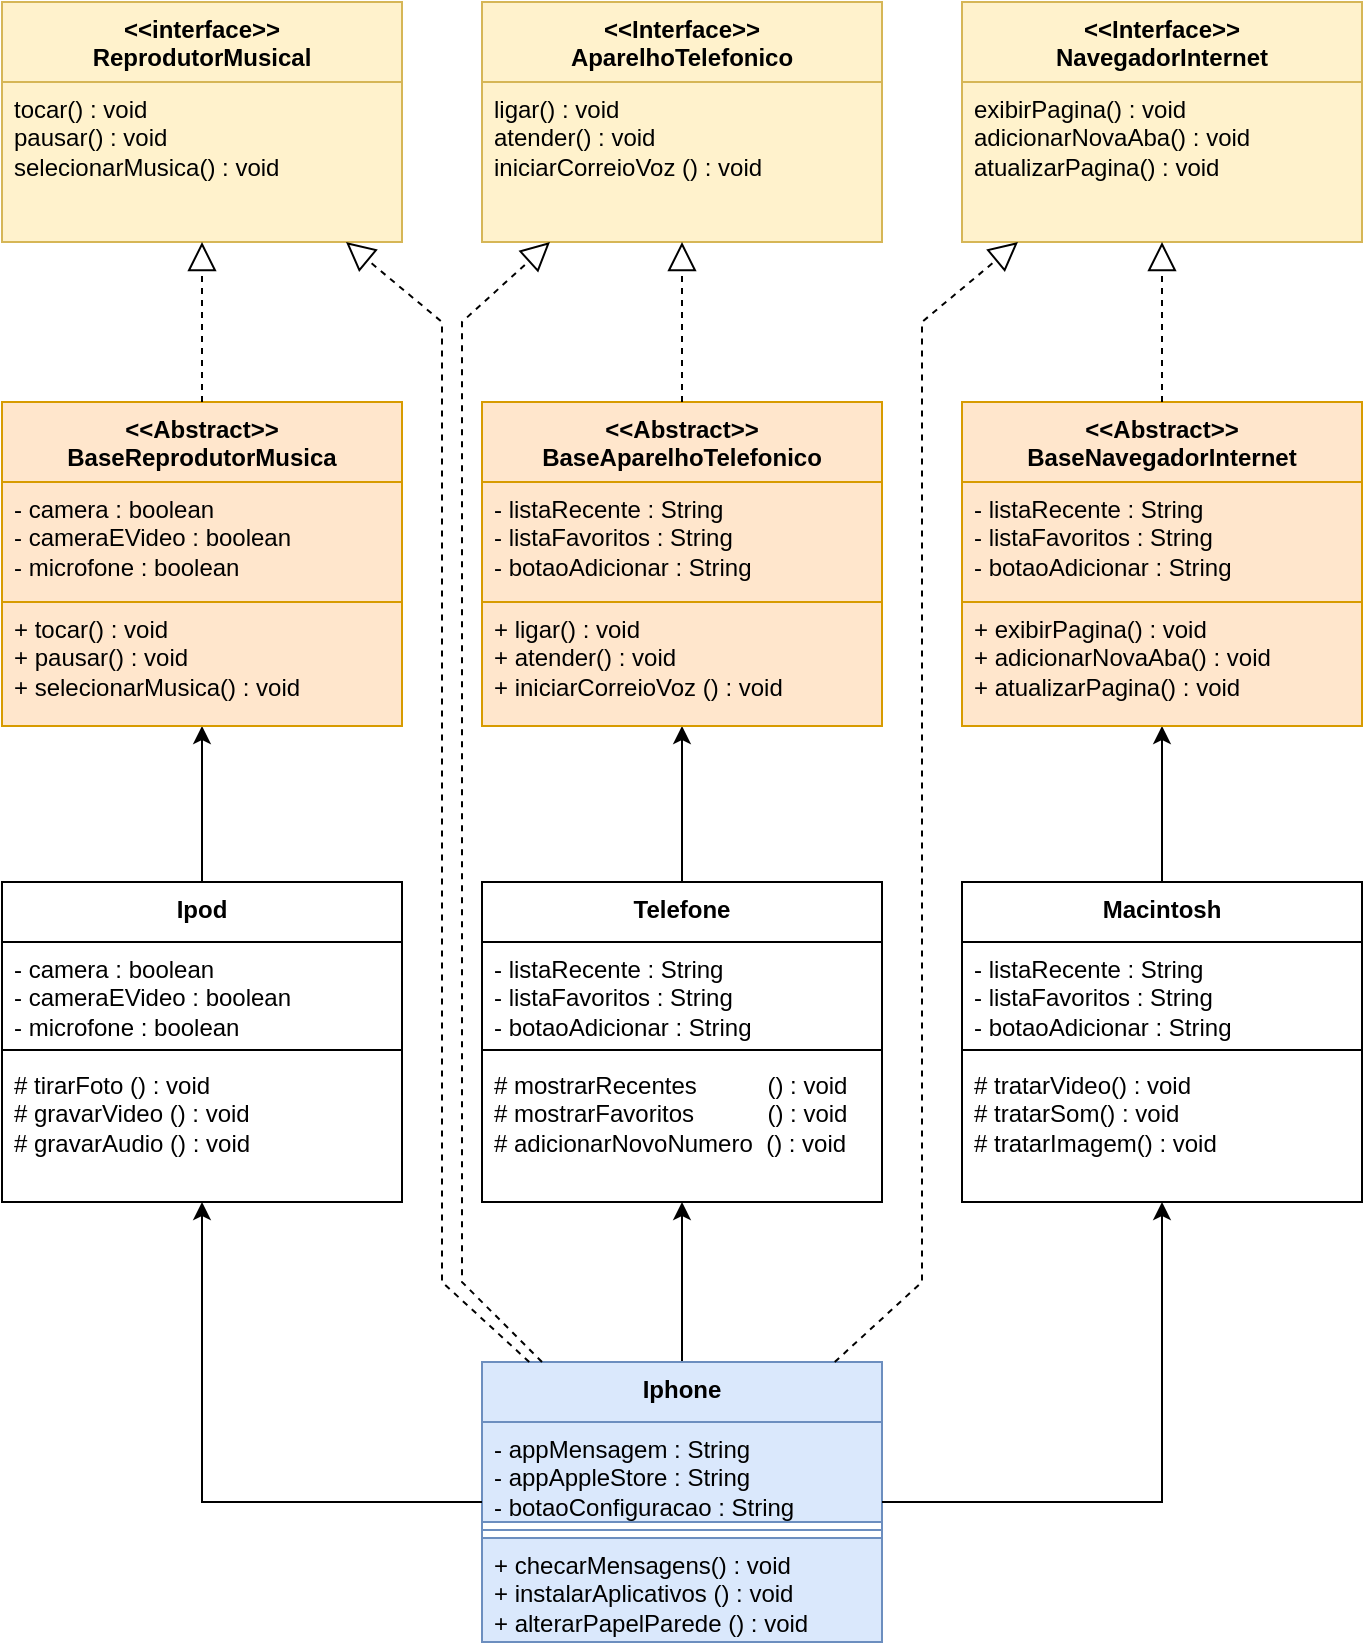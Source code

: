 <mxfile version="24.4.2" type="device">
  <diagram id="C5RBs43oDa-KdzZeNtuy" name="Page-1">
    <mxGraphModel dx="1354" dy="720" grid="1" gridSize="10" guides="1" tooltips="1" connect="1" arrows="1" fold="1" page="1" pageScale="1" pageWidth="827" pageHeight="1169" math="0" shadow="0">
      <root>
        <mxCell id="WIyWlLk6GJQsqaUBKTNV-0" />
        <mxCell id="WIyWlLk6GJQsqaUBKTNV-1" parent="WIyWlLk6GJQsqaUBKTNV-0" />
        <mxCell id="gG3IYMchynzJQPtn4zhY-5" value="&lt;div&gt;&amp;lt;&amp;lt;interface&amp;gt;&amp;gt;&lt;/div&gt;ReprodutorMusical" style="swimlane;fontStyle=1;align=center;verticalAlign=top;childLayout=stackLayout;horizontal=1;startSize=40;horizontalStack=0;resizeParent=1;resizeParentMax=0;resizeLast=0;collapsible=1;marginBottom=0;whiteSpace=wrap;html=1;fillColor=#fff2cc;strokeColor=#d6b656;" parent="WIyWlLk6GJQsqaUBKTNV-1" vertex="1">
          <mxGeometry x="80" y="40" width="200" height="120" as="geometry">
            <mxRectangle x="330" y="60" width="140" height="30" as="alternateBounds" />
          </mxGeometry>
        </mxCell>
        <mxCell id="gG3IYMchynzJQPtn4zhY-8" value="tocar() : void&lt;div&gt;pausar() : void&lt;/div&gt;&lt;div&gt;selecionarMusica() : void&lt;/div&gt;" style="text;strokeColor=#d6b656;fillColor=#fff2cc;align=left;verticalAlign=top;spacingLeft=4;spacingRight=4;overflow=hidden;rotatable=0;points=[[0,0.5],[1,0.5]];portConstraint=eastwest;whiteSpace=wrap;html=1;" parent="gG3IYMchynzJQPtn4zhY-5" vertex="1">
          <mxGeometry y="40" width="200" height="80" as="geometry" />
        </mxCell>
        <mxCell id="gG3IYMchynzJQPtn4zhY-9" value="&lt;div&gt;&amp;lt;&amp;lt;Interface&amp;gt;&amp;gt;&lt;/div&gt;&lt;div&gt;AparelhoTelefonico&lt;/div&gt;" style="swimlane;fontStyle=1;align=center;verticalAlign=top;childLayout=stackLayout;horizontal=1;startSize=40;horizontalStack=0;resizeParent=1;resizeParentMax=0;resizeLast=0;collapsible=1;marginBottom=0;whiteSpace=wrap;html=1;fillColor=#fff2cc;strokeColor=#d6b656;" parent="WIyWlLk6GJQsqaUBKTNV-1" vertex="1">
          <mxGeometry x="320" y="40" width="200" height="120" as="geometry">
            <mxRectangle x="330" y="60" width="140" height="30" as="alternateBounds" />
          </mxGeometry>
        </mxCell>
        <mxCell id="gG3IYMchynzJQPtn4zhY-12" value="ligar() : void&lt;div&gt;atender() :&amp;nbsp;&lt;span style=&quot;background-color: initial;&quot;&gt;void&lt;/span&gt;&lt;/div&gt;&lt;div&gt;&lt;span style=&quot;background-color: initial;&quot;&gt;iniciarCorreioVoz () : void&lt;/span&gt;&lt;/div&gt;" style="text;strokeColor=#d6b656;fillColor=#fff2cc;align=left;verticalAlign=top;spacingLeft=4;spacingRight=4;overflow=hidden;rotatable=0;points=[[0,0.5],[1,0.5]];portConstraint=eastwest;whiteSpace=wrap;html=1;" parent="gG3IYMchynzJQPtn4zhY-9" vertex="1">
          <mxGeometry y="40" width="200" height="80" as="geometry" />
        </mxCell>
        <mxCell id="gG3IYMchynzJQPtn4zhY-13" value="&lt;div&gt;&amp;lt;&amp;lt;Interface&amp;gt;&amp;gt;&lt;/div&gt;&lt;div&gt;NavegadorInternet&lt;/div&gt;" style="swimlane;fontStyle=1;align=center;verticalAlign=top;childLayout=stackLayout;horizontal=1;startSize=40;horizontalStack=0;resizeParent=1;resizeParentMax=0;resizeLast=0;collapsible=1;marginBottom=0;whiteSpace=wrap;html=1;fillColor=#fff2cc;strokeColor=#d6b656;" parent="WIyWlLk6GJQsqaUBKTNV-1" vertex="1">
          <mxGeometry x="560" y="40" width="200" height="120" as="geometry">
            <mxRectangle x="330" y="60" width="140" height="30" as="alternateBounds" />
          </mxGeometry>
        </mxCell>
        <mxCell id="gG3IYMchynzJQPtn4zhY-16" value="exibirPagina() : void&lt;div&gt;adicionarNovaAba() :&amp;nbsp;&lt;span style=&quot;background-color: initial;&quot;&gt;void&lt;/span&gt;&lt;/div&gt;&lt;div&gt;atualizarPagina() :&amp;nbsp;&lt;span style=&quot;background-color: initial;&quot;&gt;void&lt;/span&gt;&lt;/div&gt;" style="text;strokeColor=#d6b656;fillColor=#fff2cc;align=left;verticalAlign=top;spacingLeft=4;spacingRight=4;overflow=hidden;rotatable=0;points=[[0,0.5],[1,0.5]];portConstraint=eastwest;whiteSpace=wrap;html=1;" parent="gG3IYMchynzJQPtn4zhY-13" vertex="1">
          <mxGeometry y="40" width="200" height="80" as="geometry" />
        </mxCell>
        <mxCell id="VbUilsRA8b_ytFJ26kx1-20" value="" style="edgeStyle=orthogonalEdgeStyle;rounded=0;orthogonalLoop=1;jettySize=auto;html=1;" edge="1" parent="WIyWlLk6GJQsqaUBKTNV-1" source="gG3IYMchynzJQPtn4zhY-17" target="VbUilsRA8b_ytFJ26kx1-4">
          <mxGeometry relative="1" as="geometry">
            <Array as="points">
              <mxPoint x="180" y="400" />
              <mxPoint x="180" y="400" />
            </Array>
          </mxGeometry>
        </mxCell>
        <mxCell id="gG3IYMchynzJQPtn4zhY-17" value="&lt;div&gt;Ipod&lt;/div&gt;" style="swimlane;fontStyle=1;align=center;verticalAlign=top;childLayout=stackLayout;horizontal=1;startSize=30;horizontalStack=0;resizeParent=1;resizeParentMax=0;resizeLast=0;collapsible=1;marginBottom=0;whiteSpace=wrap;html=1;" parent="WIyWlLk6GJQsqaUBKTNV-1" vertex="1">
          <mxGeometry x="80" y="480" width="200" height="160" as="geometry">
            <mxRectangle x="330" y="60" width="140" height="30" as="alternateBounds" />
          </mxGeometry>
        </mxCell>
        <mxCell id="gG3IYMchynzJQPtn4zhY-18" value="&lt;div&gt;- camera : boolean&lt;/div&gt;&lt;div&gt;- cameraEVideo : boolean&lt;/div&gt;&lt;div&gt;- microfone : boolean&lt;/div&gt;" style="text;strokeColor=none;fillColor=none;align=left;verticalAlign=top;spacingLeft=4;spacingRight=4;overflow=hidden;rotatable=0;points=[[0,0.5],[1,0.5]];portConstraint=eastwest;whiteSpace=wrap;html=1;" parent="gG3IYMchynzJQPtn4zhY-17" vertex="1">
          <mxGeometry y="30" width="200" height="50" as="geometry" />
        </mxCell>
        <mxCell id="gG3IYMchynzJQPtn4zhY-19" value="" style="line;strokeWidth=1;fillColor=none;align=left;verticalAlign=middle;spacingTop=-1;spacingLeft=3;spacingRight=3;rotatable=0;labelPosition=right;points=[];portConstraint=eastwest;strokeColor=inherit;" parent="gG3IYMchynzJQPtn4zhY-17" vertex="1">
          <mxGeometry y="80" width="200" height="8" as="geometry" />
        </mxCell>
        <mxCell id="gG3IYMchynzJQPtn4zhY-20" value="# tirarFoto () : void&lt;span style=&quot;white-space: pre;&quot;&gt;&#x9;&lt;/span&gt;&lt;span style=&quot;white-space: pre;&quot;&gt;&#x9;&lt;/span&gt;&lt;span style=&quot;white-space: pre;&quot;&gt;&#x9;&lt;/span&gt;&lt;div&gt;# gravarVideo () : void&lt;/div&gt;&lt;div&gt;# gravarAudio () : void&lt;/div&gt;" style="text;strokeColor=none;fillColor=none;align=left;verticalAlign=top;spacingLeft=4;spacingRight=4;overflow=hidden;rotatable=0;points=[[0,0.5],[1,0.5]];portConstraint=eastwest;whiteSpace=wrap;html=1;" parent="gG3IYMchynzJQPtn4zhY-17" vertex="1">
          <mxGeometry y="88" width="200" height="72" as="geometry" />
        </mxCell>
        <mxCell id="VbUilsRA8b_ytFJ26kx1-21" value="" style="edgeStyle=orthogonalEdgeStyle;rounded=0;orthogonalLoop=1;jettySize=auto;html=1;" edge="1" parent="WIyWlLk6GJQsqaUBKTNV-1" source="gG3IYMchynzJQPtn4zhY-22" target="VbUilsRA8b_ytFJ26kx1-8">
          <mxGeometry relative="1" as="geometry">
            <Array as="points">
              <mxPoint x="420" y="410" />
              <mxPoint x="420" y="410" />
            </Array>
          </mxGeometry>
        </mxCell>
        <mxCell id="gG3IYMchynzJQPtn4zhY-22" value="&lt;div&gt;Telefone&lt;/div&gt;" style="swimlane;fontStyle=1;align=center;verticalAlign=top;childLayout=stackLayout;horizontal=1;startSize=30;horizontalStack=0;resizeParent=1;resizeParentMax=0;resizeLast=0;collapsible=1;marginBottom=0;whiteSpace=wrap;html=1;" parent="WIyWlLk6GJQsqaUBKTNV-1" vertex="1">
          <mxGeometry x="320" y="480" width="200" height="160" as="geometry">
            <mxRectangle x="330" y="60" width="140" height="30" as="alternateBounds" />
          </mxGeometry>
        </mxCell>
        <mxCell id="gG3IYMchynzJQPtn4zhY-23" value="&lt;div&gt;- listaRecente : String&lt;/div&gt;&lt;div&gt;- listaFavoritos : String&lt;/div&gt;&lt;div&gt;- botaoAdicionar : String&lt;/div&gt;" style="text;strokeColor=none;fillColor=none;align=left;verticalAlign=top;spacingLeft=4;spacingRight=4;overflow=hidden;rotatable=0;points=[[0,0.5],[1,0.5]];portConstraint=eastwest;whiteSpace=wrap;html=1;" parent="gG3IYMchynzJQPtn4zhY-22" vertex="1">
          <mxGeometry y="30" width="200" height="50" as="geometry" />
        </mxCell>
        <mxCell id="gG3IYMchynzJQPtn4zhY-24" value="" style="line;strokeWidth=1;fillColor=none;align=left;verticalAlign=middle;spacingTop=-1;spacingLeft=3;spacingRight=3;rotatable=0;labelPosition=right;points=[];portConstraint=eastwest;strokeColor=inherit;" parent="gG3IYMchynzJQPtn4zhY-22" vertex="1">
          <mxGeometry y="80" width="200" height="8" as="geometry" />
        </mxCell>
        <mxCell id="gG3IYMchynzJQPtn4zhY-25" value="# mostrarRecentes&lt;span style=&quot;white-space: pre;&quot;&gt;&#x9;&lt;span style=&quot;white-space: pre;&quot;&gt;&#x9;&lt;/span&gt;&lt;/span&gt; () : void&lt;div&gt;# mostrarFavoritos &lt;span style=&quot;white-space: pre;&quot;&gt;&#x9;&lt;/span&gt;&lt;span style=&quot;white-space: pre;&quot;&gt;&#x9;&lt;/span&gt;&amp;nbsp;() : void&lt;/div&gt;&lt;div&gt;# adicionarNovoNumero&amp;nbsp; () : void&lt;/div&gt;" style="text;strokeColor=none;fillColor=none;align=left;verticalAlign=top;spacingLeft=4;spacingRight=4;overflow=hidden;rotatable=0;points=[[0,0.5],[1,0.5]];portConstraint=eastwest;whiteSpace=wrap;html=1;" parent="gG3IYMchynzJQPtn4zhY-22" vertex="1">
          <mxGeometry y="88" width="200" height="72" as="geometry" />
        </mxCell>
        <mxCell id="VbUilsRA8b_ytFJ26kx1-22" value="" style="edgeStyle=orthogonalEdgeStyle;rounded=0;orthogonalLoop=1;jettySize=auto;html=1;" edge="1" parent="WIyWlLk6GJQsqaUBKTNV-1" source="gG3IYMchynzJQPtn4zhY-32" target="VbUilsRA8b_ytFJ26kx1-12">
          <mxGeometry relative="1" as="geometry">
            <Array as="points">
              <mxPoint x="660" y="400" />
              <mxPoint x="660" y="400" />
            </Array>
          </mxGeometry>
        </mxCell>
        <mxCell id="gG3IYMchynzJQPtn4zhY-32" value="&lt;div&gt;Macintosh&lt;/div&gt;" style="swimlane;fontStyle=1;align=center;verticalAlign=top;childLayout=stackLayout;horizontal=1;startSize=30;horizontalStack=0;resizeParent=1;resizeParentMax=0;resizeLast=0;collapsible=1;marginBottom=0;whiteSpace=wrap;html=1;" parent="WIyWlLk6GJQsqaUBKTNV-1" vertex="1">
          <mxGeometry x="560" y="480" width="200" height="160" as="geometry">
            <mxRectangle x="330" y="60" width="140" height="30" as="alternateBounds" />
          </mxGeometry>
        </mxCell>
        <mxCell id="gG3IYMchynzJQPtn4zhY-33" value="&lt;div&gt;- listaRecente : String&lt;/div&gt;&lt;div&gt;- listaFavoritos : String&lt;/div&gt;&lt;div&gt;- botaoAdicionar : String&lt;/div&gt;" style="text;strokeColor=none;fillColor=none;align=left;verticalAlign=top;spacingLeft=4;spacingRight=4;overflow=hidden;rotatable=0;points=[[0,0.5],[1,0.5]];portConstraint=eastwest;whiteSpace=wrap;html=1;" parent="gG3IYMchynzJQPtn4zhY-32" vertex="1">
          <mxGeometry y="30" width="200" height="50" as="geometry" />
        </mxCell>
        <mxCell id="gG3IYMchynzJQPtn4zhY-34" value="" style="line;strokeWidth=1;fillColor=none;align=left;verticalAlign=middle;spacingTop=-1;spacingLeft=3;spacingRight=3;rotatable=0;labelPosition=right;points=[];portConstraint=eastwest;strokeColor=inherit;" parent="gG3IYMchynzJQPtn4zhY-32" vertex="1">
          <mxGeometry y="80" width="200" height="8" as="geometry" />
        </mxCell>
        <mxCell id="gG3IYMchynzJQPtn4zhY-35" value="# tratarVideo() : void&lt;div&gt;# tratarSom() : void&lt;/div&gt;&lt;div&gt;# tratarImagem() : void&lt;/div&gt;" style="text;strokeColor=none;fillColor=none;align=left;verticalAlign=top;spacingLeft=4;spacingRight=4;overflow=hidden;rotatable=0;points=[[0,0.5],[1,0.5]];portConstraint=eastwest;whiteSpace=wrap;html=1;" parent="gG3IYMchynzJQPtn4zhY-32" vertex="1">
          <mxGeometry y="88" width="200" height="72" as="geometry" />
        </mxCell>
        <mxCell id="VbUilsRA8b_ytFJ26kx1-23" value="" style="edgeStyle=orthogonalEdgeStyle;rounded=0;orthogonalLoop=1;jettySize=auto;html=1;" edge="1" parent="WIyWlLk6GJQsqaUBKTNV-1" source="gG3IYMchynzJQPtn4zhY-36" target="gG3IYMchynzJQPtn4zhY-25">
          <mxGeometry relative="1" as="geometry">
            <Array as="points">
              <mxPoint x="420" y="650" />
              <mxPoint x="420" y="650" />
            </Array>
          </mxGeometry>
        </mxCell>
        <mxCell id="gG3IYMchynzJQPtn4zhY-36" value="&lt;div&gt;Iphone&lt;/div&gt;" style="swimlane;fontStyle=1;align=center;verticalAlign=top;childLayout=stackLayout;horizontal=1;startSize=30;horizontalStack=0;resizeParent=1;resizeParentMax=0;resizeLast=0;collapsible=1;marginBottom=0;whiteSpace=wrap;html=1;fillColor=#dae8fc;strokeColor=#6c8ebf;" parent="WIyWlLk6GJQsqaUBKTNV-1" vertex="1">
          <mxGeometry x="320" y="720" width="200" height="140" as="geometry">
            <mxRectangle x="330" y="60" width="140" height="30" as="alternateBounds" />
          </mxGeometry>
        </mxCell>
        <mxCell id="gG3IYMchynzJQPtn4zhY-37" value="&lt;div&gt;- appMensagem : String&lt;/div&gt;&lt;div&gt;- appAppleStore : String&lt;/div&gt;&lt;div&gt;- botaoConfiguracao : String&lt;/div&gt;" style="text;strokeColor=#6c8ebf;fillColor=#dae8fc;align=left;verticalAlign=top;spacingLeft=4;spacingRight=4;overflow=hidden;rotatable=0;points=[[0,0.5],[1,0.5]];portConstraint=eastwest;whiteSpace=wrap;html=1;" parent="gG3IYMchynzJQPtn4zhY-36" vertex="1">
          <mxGeometry y="30" width="200" height="50" as="geometry" />
        </mxCell>
        <mxCell id="gG3IYMchynzJQPtn4zhY-38" value="" style="line;strokeWidth=1;fillColor=#dae8fc;align=left;verticalAlign=middle;spacingTop=-1;spacingLeft=3;spacingRight=3;rotatable=0;labelPosition=right;points=[];portConstraint=eastwest;strokeColor=#6c8ebf;" parent="gG3IYMchynzJQPtn4zhY-36" vertex="1">
          <mxGeometry y="80" width="200" height="8" as="geometry" />
        </mxCell>
        <mxCell id="gG3IYMchynzJQPtn4zhY-39" value="+ checarMensagens() : void&lt;div&gt;+ instalarAplicativos () : void&lt;/div&gt;&lt;div&gt;+ alterarPapelParede () : void&lt;/div&gt;" style="text;strokeColor=#6c8ebf;fillColor=#dae8fc;align=left;verticalAlign=top;spacingLeft=4;spacingRight=4;overflow=hidden;rotatable=0;points=[[0,0.5],[1,0.5]];portConstraint=eastwest;whiteSpace=wrap;html=1;" parent="gG3IYMchynzJQPtn4zhY-36" vertex="1">
          <mxGeometry y="88" width="200" height="52" as="geometry" />
        </mxCell>
        <mxCell id="VbUilsRA8b_ytFJ26kx1-1" value="&lt;div&gt;&amp;lt;&amp;lt;Abstract&amp;gt;&amp;gt;&lt;/div&gt;&lt;div&gt;BaseReprodutorMusica&lt;/div&gt;" style="swimlane;fontStyle=1;align=center;verticalAlign=top;childLayout=stackLayout;horizontal=1;startSize=40;horizontalStack=0;resizeParent=1;resizeParentMax=0;resizeLast=0;collapsible=1;marginBottom=0;whiteSpace=wrap;html=1;fillColor=#ffe6cc;strokeColor=#d79b00;" vertex="1" parent="WIyWlLk6GJQsqaUBKTNV-1">
          <mxGeometry x="80" y="240" width="200" height="162" as="geometry">
            <mxRectangle x="330" y="60" width="140" height="30" as="alternateBounds" />
          </mxGeometry>
        </mxCell>
        <mxCell id="VbUilsRA8b_ytFJ26kx1-2" value="&lt;div&gt;- camera : boolean&lt;/div&gt;&lt;div&gt;- cameraEVideo : boolean&lt;/div&gt;&lt;div&gt;- microfone : boolean&lt;/div&gt;" style="text;strokeColor=#d79b00;fillColor=#ffe6cc;align=left;verticalAlign=top;spacingLeft=4;spacingRight=4;overflow=hidden;rotatable=0;points=[[0,0.5],[1,0.5]];portConstraint=eastwest;whiteSpace=wrap;html=1;" vertex="1" parent="VbUilsRA8b_ytFJ26kx1-1">
          <mxGeometry y="40" width="200" height="60" as="geometry" />
        </mxCell>
        <mxCell id="VbUilsRA8b_ytFJ26kx1-4" value="+ tocar() : void&lt;div&gt;+ pausar() : void&lt;/div&gt;&lt;div&gt;+ selecionarMusica() : void&lt;/div&gt;" style="text;strokeColor=#d79b00;fillColor=#ffe6cc;align=left;verticalAlign=top;spacingLeft=4;spacingRight=4;overflow=hidden;rotatable=0;points=[[0,0.5],[1,0.5]];portConstraint=eastwest;whiteSpace=wrap;html=1;" vertex="1" parent="VbUilsRA8b_ytFJ26kx1-1">
          <mxGeometry y="100" width="200" height="62" as="geometry" />
        </mxCell>
        <mxCell id="VbUilsRA8b_ytFJ26kx1-5" value="&lt;div&gt;&amp;lt;&amp;lt;Abstract&amp;gt;&amp;gt;&lt;/div&gt;&lt;div&gt;BaseAparelhoTelefonico&lt;/div&gt;" style="swimlane;fontStyle=1;align=center;verticalAlign=top;childLayout=stackLayout;horizontal=1;startSize=40;horizontalStack=0;resizeParent=1;resizeParentMax=0;resizeLast=0;collapsible=1;marginBottom=0;whiteSpace=wrap;html=1;fillColor=#ffe6cc;strokeColor=#d79b00;" vertex="1" parent="WIyWlLk6GJQsqaUBKTNV-1">
          <mxGeometry x="320" y="240" width="200" height="162" as="geometry">
            <mxRectangle x="330" y="60" width="140" height="30" as="alternateBounds" />
          </mxGeometry>
        </mxCell>
        <mxCell id="VbUilsRA8b_ytFJ26kx1-6" value="&lt;div&gt;- listaRecente : String&lt;/div&gt;&lt;div&gt;- listaFavoritos : String&lt;/div&gt;&lt;div&gt;- botaoAdicionar : String&lt;/div&gt;" style="text;strokeColor=#d79b00;fillColor=#ffe6cc;align=left;verticalAlign=top;spacingLeft=4;spacingRight=4;overflow=hidden;rotatable=0;points=[[0,0.5],[1,0.5]];portConstraint=eastwest;whiteSpace=wrap;html=1;" vertex="1" parent="VbUilsRA8b_ytFJ26kx1-5">
          <mxGeometry y="40" width="200" height="60" as="geometry" />
        </mxCell>
        <mxCell id="VbUilsRA8b_ytFJ26kx1-8" value="+ ligar() : void&lt;div&gt;+ atender() :&amp;nbsp;&lt;span style=&quot;background-color: initial;&quot;&gt;void&lt;/span&gt;&lt;/div&gt;&lt;div&gt;&lt;span style=&quot;background-color: initial;&quot;&gt;+ iniciarCorreioVoz () : void&lt;/span&gt;&lt;/div&gt;" style="text;strokeColor=#d79b00;fillColor=#ffe6cc;align=left;verticalAlign=top;spacingLeft=4;spacingRight=4;overflow=hidden;rotatable=0;points=[[0,0.5],[1,0.5]];portConstraint=eastwest;whiteSpace=wrap;html=1;" vertex="1" parent="VbUilsRA8b_ytFJ26kx1-5">
          <mxGeometry y="100" width="200" height="62" as="geometry" />
        </mxCell>
        <mxCell id="VbUilsRA8b_ytFJ26kx1-9" value="&lt;div&gt;&amp;lt;&amp;lt;Abstract&amp;gt;&amp;gt;&lt;/div&gt;&lt;div&gt;BaseNavegadorInternet&lt;/div&gt;" style="swimlane;fontStyle=1;align=center;verticalAlign=top;childLayout=stackLayout;horizontal=1;startSize=40;horizontalStack=0;resizeParent=1;resizeParentMax=0;resizeLast=0;collapsible=1;marginBottom=0;whiteSpace=wrap;html=1;fillColor=#ffe6cc;strokeColor=#d79b00;" vertex="1" parent="WIyWlLk6GJQsqaUBKTNV-1">
          <mxGeometry x="560" y="240" width="200" height="162" as="geometry">
            <mxRectangle x="330" y="60" width="140" height="30" as="alternateBounds" />
          </mxGeometry>
        </mxCell>
        <mxCell id="VbUilsRA8b_ytFJ26kx1-10" value="&lt;div&gt;- listaRecente : String&lt;/div&gt;&lt;div&gt;- listaFavoritos : String&lt;/div&gt;&lt;div&gt;- botaoAdicionar : String&lt;/div&gt;" style="text;strokeColor=#d79b00;fillColor=#ffe6cc;align=left;verticalAlign=top;spacingLeft=4;spacingRight=4;overflow=hidden;rotatable=0;points=[[0,0.5],[1,0.5]];portConstraint=eastwest;whiteSpace=wrap;html=1;" vertex="1" parent="VbUilsRA8b_ytFJ26kx1-9">
          <mxGeometry y="40" width="200" height="60" as="geometry" />
        </mxCell>
        <mxCell id="VbUilsRA8b_ytFJ26kx1-12" value="+ exibirPagina() : void&lt;div&gt;+ adicionarNovaAba() :&amp;nbsp;&lt;span style=&quot;background-color: initial;&quot;&gt;void&lt;/span&gt;&lt;/div&gt;&lt;div&gt;+ atualizarPagina() :&amp;nbsp;&lt;span style=&quot;background-color: initial;&quot;&gt;void&lt;/span&gt;&lt;/div&gt;" style="text;strokeColor=#d79b00;fillColor=#ffe6cc;align=left;verticalAlign=top;spacingLeft=4;spacingRight=4;overflow=hidden;rotatable=0;points=[[0,0.5],[1,0.5]];portConstraint=eastwest;whiteSpace=wrap;html=1;" vertex="1" parent="VbUilsRA8b_ytFJ26kx1-9">
          <mxGeometry y="100" width="200" height="62" as="geometry" />
        </mxCell>
        <mxCell id="VbUilsRA8b_ytFJ26kx1-13" value="" style="endArrow=block;dashed=1;endFill=0;endSize=12;html=1;rounded=0;" edge="1" parent="WIyWlLk6GJQsqaUBKTNV-1" source="VbUilsRA8b_ytFJ26kx1-1" target="gG3IYMchynzJQPtn4zhY-8">
          <mxGeometry width="160" relative="1" as="geometry">
            <mxPoint x="150" y="240" as="sourcePoint" />
            <mxPoint x="180" y="160" as="targetPoint" />
            <Array as="points">
              <mxPoint x="180" y="200" />
            </Array>
          </mxGeometry>
        </mxCell>
        <mxCell id="VbUilsRA8b_ytFJ26kx1-15" value="" style="endArrow=block;dashed=1;endFill=0;endSize=12;html=1;rounded=0;" edge="1" parent="WIyWlLk6GJQsqaUBKTNV-1" source="VbUilsRA8b_ytFJ26kx1-5" target="gG3IYMchynzJQPtn4zhY-12">
          <mxGeometry width="160" relative="1" as="geometry">
            <mxPoint x="410" y="240" as="sourcePoint" />
            <mxPoint x="570" y="240" as="targetPoint" />
          </mxGeometry>
        </mxCell>
        <mxCell id="VbUilsRA8b_ytFJ26kx1-16" value="" style="endArrow=block;dashed=1;endFill=0;endSize=12;html=1;rounded=0;" edge="1" parent="WIyWlLk6GJQsqaUBKTNV-1" source="VbUilsRA8b_ytFJ26kx1-9" target="gG3IYMchynzJQPtn4zhY-16">
          <mxGeometry width="160" relative="1" as="geometry">
            <mxPoint x="660" y="240" as="sourcePoint" />
            <mxPoint x="820" y="240" as="targetPoint" />
          </mxGeometry>
        </mxCell>
        <mxCell id="VbUilsRA8b_ytFJ26kx1-24" value="" style="endArrow=classic;html=1;rounded=0;" edge="1" parent="WIyWlLk6GJQsqaUBKTNV-1" source="gG3IYMchynzJQPtn4zhY-36" target="gG3IYMchynzJQPtn4zhY-32">
          <mxGeometry width="50" height="50" relative="1" as="geometry">
            <mxPoint x="400" y="690" as="sourcePoint" />
            <mxPoint x="450" y="640" as="targetPoint" />
            <Array as="points">
              <mxPoint x="660" y="790" />
            </Array>
          </mxGeometry>
        </mxCell>
        <mxCell id="VbUilsRA8b_ytFJ26kx1-25" value="" style="endArrow=classic;html=1;rounded=0;" edge="1" parent="WIyWlLk6GJQsqaUBKTNV-1" source="gG3IYMchynzJQPtn4zhY-36" target="gG3IYMchynzJQPtn4zhY-17">
          <mxGeometry width="50" height="50" relative="1" as="geometry">
            <mxPoint x="400" y="690" as="sourcePoint" />
            <mxPoint x="450" y="640" as="targetPoint" />
            <Array as="points">
              <mxPoint x="180" y="790" />
            </Array>
          </mxGeometry>
        </mxCell>
        <mxCell id="VbUilsRA8b_ytFJ26kx1-26" value="" style="endArrow=block;dashed=1;endFill=0;endSize=12;html=1;rounded=0;" edge="1" parent="WIyWlLk6GJQsqaUBKTNV-1" source="gG3IYMchynzJQPtn4zhY-36" target="gG3IYMchynzJQPtn4zhY-5">
          <mxGeometry width="160" relative="1" as="geometry">
            <mxPoint x="200" y="430" as="sourcePoint" />
            <mxPoint x="360" y="430" as="targetPoint" />
            <Array as="points">
              <mxPoint x="300" y="680" />
              <mxPoint x="300" y="200" />
            </Array>
          </mxGeometry>
        </mxCell>
        <mxCell id="VbUilsRA8b_ytFJ26kx1-27" value="" style="endArrow=block;dashed=1;endFill=0;endSize=12;html=1;rounded=0;" edge="1" parent="WIyWlLk6GJQsqaUBKTNV-1" source="gG3IYMchynzJQPtn4zhY-36" target="gG3IYMchynzJQPtn4zhY-13">
          <mxGeometry width="160" relative="1" as="geometry">
            <mxPoint x="200" y="430" as="sourcePoint" />
            <mxPoint x="360" y="430" as="targetPoint" />
            <Array as="points">
              <mxPoint x="540" y="680" />
              <mxPoint x="540" y="200" />
            </Array>
          </mxGeometry>
        </mxCell>
        <mxCell id="VbUilsRA8b_ytFJ26kx1-28" value="" style="endArrow=block;dashed=1;endFill=0;endSize=12;html=1;rounded=0;" edge="1" parent="WIyWlLk6GJQsqaUBKTNV-1" source="gG3IYMchynzJQPtn4zhY-36" target="gG3IYMchynzJQPtn4zhY-9">
          <mxGeometry width="160" relative="1" as="geometry">
            <mxPoint x="200" y="430" as="sourcePoint" />
            <mxPoint x="360" y="430" as="targetPoint" />
            <Array as="points">
              <mxPoint x="310" y="680" />
              <mxPoint x="310" y="200" />
            </Array>
          </mxGeometry>
        </mxCell>
      </root>
    </mxGraphModel>
  </diagram>
</mxfile>
